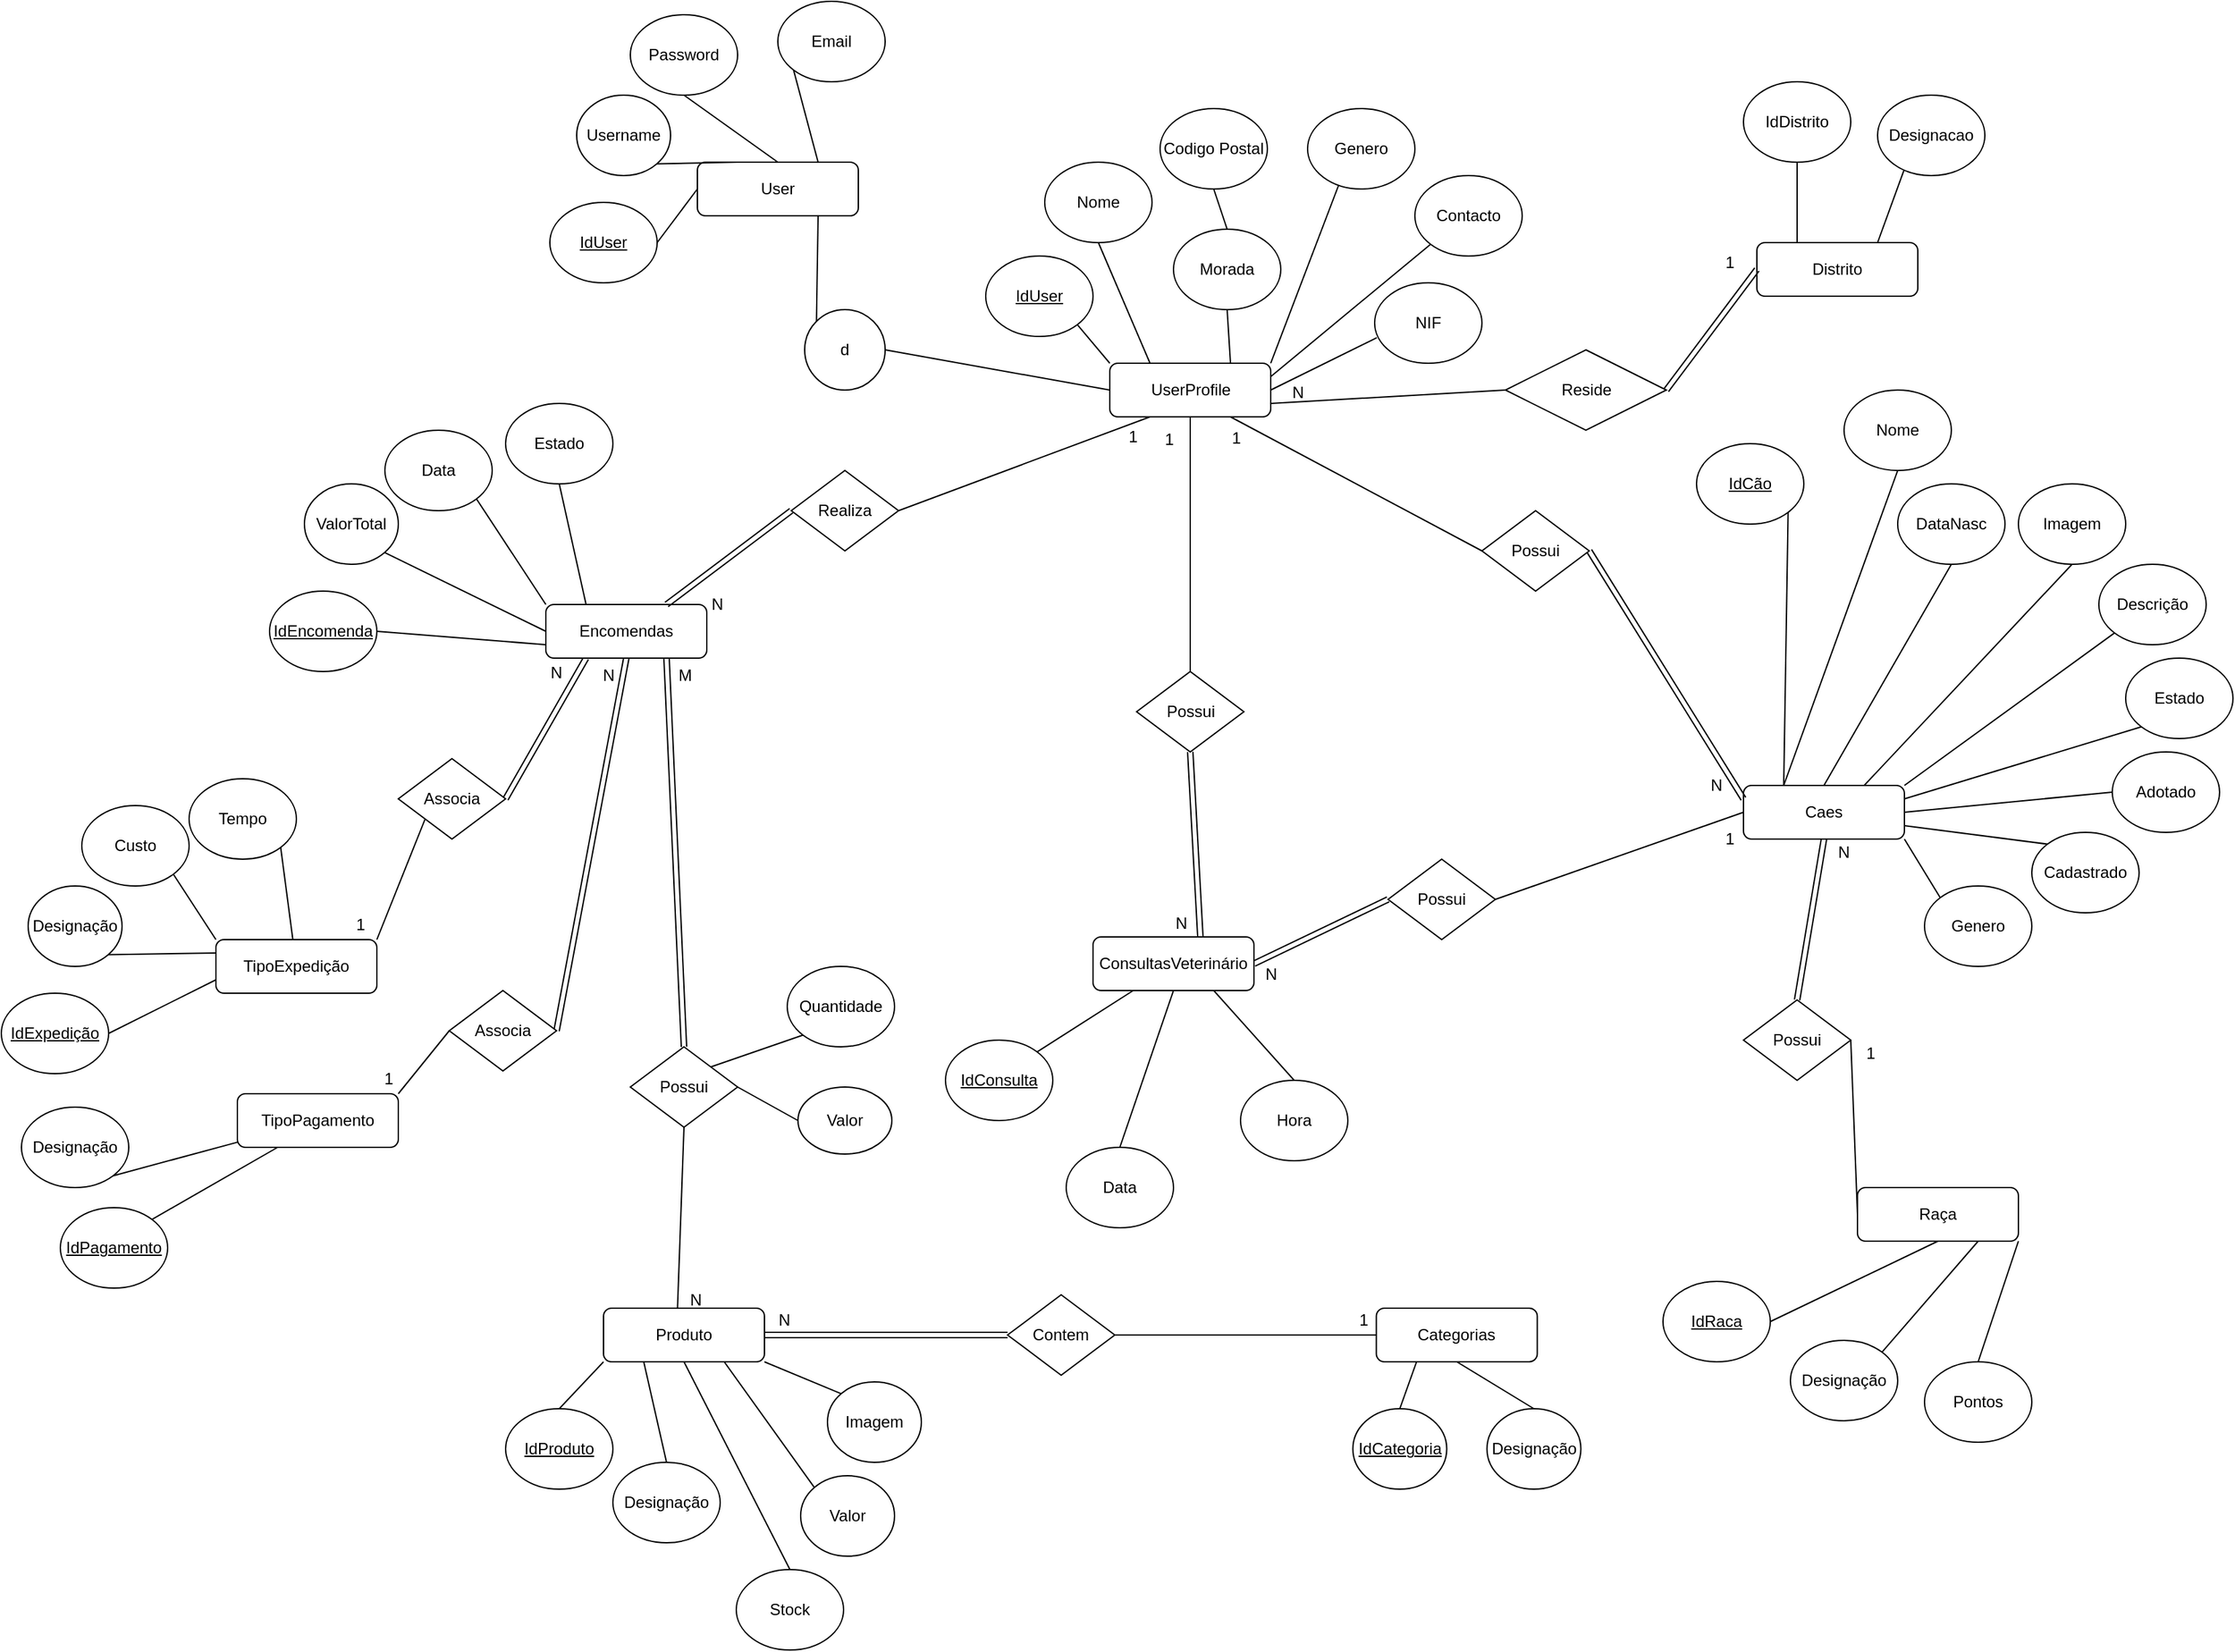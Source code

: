 <mxfile version="20.5.2" type="device"><diagram id="C5RBs43oDa-KdzZeNtuy" name="Page-1"><mxGraphModel dx="1420" dy="1568" grid="1" gridSize="10" guides="1" tooltips="1" connect="1" arrows="1" fold="1" page="1" pageScale="1" pageWidth="827" pageHeight="1169" math="0" shadow="0"><root><mxCell id="WIyWlLk6GJQsqaUBKTNV-0"/><mxCell id="WIyWlLk6GJQsqaUBKTNV-1" parent="WIyWlLk6GJQsqaUBKTNV-0"/><mxCell id="a5UELcq_bgvVEZWwusYI-22" style="edgeStyle=none;rounded=0;orthogonalLoop=1;jettySize=auto;html=1;exitX=0.75;exitY=1;exitDx=0;exitDy=0;entryX=0;entryY=0;entryDx=0;entryDy=0;endArrow=none;endFill=0;" parent="WIyWlLk6GJQsqaUBKTNV-1" source="WIyWlLk6GJQsqaUBKTNV-3" target="a5UELcq_bgvVEZWwusYI-20" edge="1"><mxGeometry relative="1" as="geometry"/></mxCell><mxCell id="WIyWlLk6GJQsqaUBKTNV-3" value="User" style="rounded=1;whiteSpace=wrap;html=1;fontSize=12;glass=0;strokeWidth=1;shadow=0;" parent="WIyWlLk6GJQsqaUBKTNV-1" vertex="1"><mxGeometry x="-115" width="120" height="40" as="geometry"/></mxCell><mxCell id="a5UELcq_bgvVEZWwusYI-24" style="edgeStyle=none;rounded=0;orthogonalLoop=1;jettySize=auto;html=1;exitX=1;exitY=0.75;exitDx=0;exitDy=0;entryX=0;entryY=0.5;entryDx=0;entryDy=0;endArrow=none;endFill=0;" parent="WIyWlLk6GJQsqaUBKTNV-1" source="WIyWlLk6GJQsqaUBKTNV-11" target="OKLhwP4MFh3oUplpjmRT-2" edge="1"><mxGeometry relative="1" as="geometry"><mxPoint x="440.0" y="190" as="targetPoint"/></mxGeometry></mxCell><mxCell id="a5UELcq_bgvVEZWwusYI-26" style="edgeStyle=none;rounded=0;orthogonalLoop=1;jettySize=auto;html=1;exitX=0;exitY=0;exitDx=0;exitDy=0;entryX=1;entryY=1;entryDx=0;entryDy=0;endArrow=none;endFill=0;" parent="WIyWlLk6GJQsqaUBKTNV-1" source="WIyWlLk6GJQsqaUBKTNV-11" target="a5UELcq_bgvVEZWwusYI-10" edge="1"><mxGeometry relative="1" as="geometry"/></mxCell><mxCell id="a5UELcq_bgvVEZWwusYI-27" style="edgeStyle=none;rounded=0;orthogonalLoop=1;jettySize=auto;html=1;exitX=0.25;exitY=0;exitDx=0;exitDy=0;entryX=0.5;entryY=1;entryDx=0;entryDy=0;endArrow=none;endFill=0;" parent="WIyWlLk6GJQsqaUBKTNV-1" source="WIyWlLk6GJQsqaUBKTNV-11" target="a5UELcq_bgvVEZWwusYI-9" edge="1"><mxGeometry relative="1" as="geometry"/></mxCell><mxCell id="a5UELcq_bgvVEZWwusYI-28" style="edgeStyle=none;rounded=0;orthogonalLoop=1;jettySize=auto;html=1;exitX=0.75;exitY=0;exitDx=0;exitDy=0;entryX=0.5;entryY=1;entryDx=0;entryDy=0;endArrow=none;endFill=0;" parent="WIyWlLk6GJQsqaUBKTNV-1" source="WIyWlLk6GJQsqaUBKTNV-11" target="a5UELcq_bgvVEZWwusYI-11" edge="1"><mxGeometry relative="1" as="geometry"/></mxCell><mxCell id="a5UELcq_bgvVEZWwusYI-30" style="edgeStyle=none;rounded=0;orthogonalLoop=1;jettySize=auto;html=1;exitX=1;exitY=0;exitDx=0;exitDy=0;entryX=0.29;entryY=0.95;entryDx=0;entryDy=0;entryPerimeter=0;endArrow=none;endFill=0;" parent="WIyWlLk6GJQsqaUBKTNV-1" source="WIyWlLk6GJQsqaUBKTNV-11" target="a5UELcq_bgvVEZWwusYI-13" edge="1"><mxGeometry relative="1" as="geometry"/></mxCell><mxCell id="a5UELcq_bgvVEZWwusYI-31" style="edgeStyle=none;rounded=0;orthogonalLoop=1;jettySize=auto;html=1;exitX=1;exitY=0.25;exitDx=0;exitDy=0;endArrow=none;endFill=0;entryX=0;entryY=1;entryDx=0;entryDy=0;" parent="WIyWlLk6GJQsqaUBKTNV-1" source="WIyWlLk6GJQsqaUBKTNV-11" target="a5UELcq_bgvVEZWwusYI-15" edge="1"><mxGeometry relative="1" as="geometry"><mxPoint x="427.445" y="66.565" as="targetPoint"/></mxGeometry></mxCell><mxCell id="a5UELcq_bgvVEZWwusYI-32" style="edgeStyle=none;rounded=0;orthogonalLoop=1;jettySize=auto;html=1;exitX=1;exitY=0.5;exitDx=0;exitDy=0;entryX=0.02;entryY=0.683;entryDx=0;entryDy=0;entryPerimeter=0;endArrow=none;endFill=0;" parent="WIyWlLk6GJQsqaUBKTNV-1" source="WIyWlLk6GJQsqaUBKTNV-11" target="a5UELcq_bgvVEZWwusYI-14" edge="1"><mxGeometry relative="1" as="geometry"/></mxCell><mxCell id="vfgLGqVPmjL6ZrcGYvXL-76" style="edgeStyle=none;rounded=0;orthogonalLoop=1;jettySize=auto;html=1;exitX=0.75;exitY=1;exitDx=0;exitDy=0;endArrow=none;endFill=0;entryX=0;entryY=0.5;entryDx=0;entryDy=0;" parent="WIyWlLk6GJQsqaUBKTNV-1" source="WIyWlLk6GJQsqaUBKTNV-11" target="vfgLGqVPmjL6ZrcGYvXL-61" edge="1"><mxGeometry relative="1" as="geometry"/></mxCell><mxCell id="vfgLGqVPmjL6ZrcGYvXL-77" style="edgeStyle=none;rounded=0;orthogonalLoop=1;jettySize=auto;html=1;exitX=0.25;exitY=1;exitDx=0;exitDy=0;entryX=1;entryY=0.5;entryDx=0;entryDy=0;endArrow=none;endFill=0;" parent="WIyWlLk6GJQsqaUBKTNV-1" source="WIyWlLk6GJQsqaUBKTNV-11" target="vfgLGqVPmjL6ZrcGYvXL-107" edge="1"><mxGeometry relative="1" as="geometry"/></mxCell><mxCell id="WIyWlLk6GJQsqaUBKTNV-11" value="UserProfile" style="rounded=1;whiteSpace=wrap;html=1;fontSize=12;glass=0;strokeWidth=1;shadow=0;" parent="WIyWlLk6GJQsqaUBKTNV-1" vertex="1"><mxGeometry x="192.5" y="150" width="120" height="40" as="geometry"/></mxCell><mxCell id="a5UELcq_bgvVEZWwusYI-5" style="edgeStyle=none;rounded=0;orthogonalLoop=1;jettySize=auto;html=1;exitX=1;exitY=0.5;exitDx=0;exitDy=0;entryX=0;entryY=0.5;entryDx=0;entryDy=0;endArrow=none;endFill=0;" parent="WIyWlLk6GJQsqaUBKTNV-1" source="a5UELcq_bgvVEZWwusYI-0" target="WIyWlLk6GJQsqaUBKTNV-3" edge="1"><mxGeometry relative="1" as="geometry"/></mxCell><mxCell id="a5UELcq_bgvVEZWwusYI-0" value="&lt;u&gt;IdUser&lt;/u&gt;" style="ellipse;whiteSpace=wrap;html=1;" parent="WIyWlLk6GJQsqaUBKTNV-1" vertex="1"><mxGeometry x="-225" y="30" width="80" height="60" as="geometry"/></mxCell><mxCell id="a5UELcq_bgvVEZWwusYI-7" style="edgeStyle=none;rounded=0;orthogonalLoop=1;jettySize=auto;html=1;exitX=0.5;exitY=1;exitDx=0;exitDy=0;entryX=0.5;entryY=0;entryDx=0;entryDy=0;endArrow=none;endFill=0;" parent="WIyWlLk6GJQsqaUBKTNV-1" source="a5UELcq_bgvVEZWwusYI-1" target="WIyWlLk6GJQsqaUBKTNV-3" edge="1"><mxGeometry relative="1" as="geometry"/></mxCell><mxCell id="a5UELcq_bgvVEZWwusYI-1" value="Password" style="ellipse;whiteSpace=wrap;html=1;" parent="WIyWlLk6GJQsqaUBKTNV-1" vertex="1"><mxGeometry x="-165" y="-110" width="80" height="60" as="geometry"/></mxCell><mxCell id="a5UELcq_bgvVEZWwusYI-8" style="edgeStyle=none;rounded=0;orthogonalLoop=1;jettySize=auto;html=1;exitX=0;exitY=1;exitDx=0;exitDy=0;entryX=0.75;entryY=0;entryDx=0;entryDy=0;endArrow=none;endFill=0;" parent="WIyWlLk6GJQsqaUBKTNV-1" source="a5UELcq_bgvVEZWwusYI-2" target="WIyWlLk6GJQsqaUBKTNV-3" edge="1"><mxGeometry relative="1" as="geometry"/></mxCell><mxCell id="a5UELcq_bgvVEZWwusYI-2" value="Email" style="ellipse;whiteSpace=wrap;html=1;" parent="WIyWlLk6GJQsqaUBKTNV-1" vertex="1"><mxGeometry x="-55" y="-120" width="80" height="60" as="geometry"/></mxCell><mxCell id="a5UELcq_bgvVEZWwusYI-6" style="edgeStyle=none;rounded=0;orthogonalLoop=1;jettySize=auto;html=1;exitX=1;exitY=1;exitDx=0;exitDy=0;entryX=0.25;entryY=0;entryDx=0;entryDy=0;endArrow=none;endFill=0;" parent="WIyWlLk6GJQsqaUBKTNV-1" source="a5UELcq_bgvVEZWwusYI-4" target="WIyWlLk6GJQsqaUBKTNV-3" edge="1"><mxGeometry relative="1" as="geometry"/></mxCell><mxCell id="a5UELcq_bgvVEZWwusYI-4" value="Username" style="ellipse;whiteSpace=wrap;html=1;" parent="WIyWlLk6GJQsqaUBKTNV-1" vertex="1"><mxGeometry x="-205" y="-50" width="70" height="60" as="geometry"/></mxCell><mxCell id="a5UELcq_bgvVEZWwusYI-9" value="Nome" style="ellipse;whiteSpace=wrap;html=1;" parent="WIyWlLk6GJQsqaUBKTNV-1" vertex="1"><mxGeometry x="144" width="80" height="60" as="geometry"/></mxCell><mxCell id="a5UELcq_bgvVEZWwusYI-10" value="&lt;u&gt;IdUser&lt;/u&gt;" style="ellipse;whiteSpace=wrap;html=1;" parent="WIyWlLk6GJQsqaUBKTNV-1" vertex="1"><mxGeometry x="100" y="70" width="80" height="60" as="geometry"/></mxCell><mxCell id="a5UELcq_bgvVEZWwusYI-29" style="edgeStyle=none;rounded=0;orthogonalLoop=1;jettySize=auto;html=1;exitX=0.5;exitY=0;exitDx=0;exitDy=0;entryX=0.5;entryY=1;entryDx=0;entryDy=0;endArrow=none;endFill=0;" parent="WIyWlLk6GJQsqaUBKTNV-1" source="a5UELcq_bgvVEZWwusYI-11" target="a5UELcq_bgvVEZWwusYI-12" edge="1"><mxGeometry relative="1" as="geometry"/></mxCell><mxCell id="a5UELcq_bgvVEZWwusYI-11" value="Morada" style="ellipse;whiteSpace=wrap;html=1;" parent="WIyWlLk6GJQsqaUBKTNV-1" vertex="1"><mxGeometry x="240" y="50" width="80" height="60" as="geometry"/></mxCell><mxCell id="a5UELcq_bgvVEZWwusYI-12" value="Codigo Postal" style="ellipse;whiteSpace=wrap;html=1;" parent="WIyWlLk6GJQsqaUBKTNV-1" vertex="1"><mxGeometry x="230" y="-40" width="80" height="60" as="geometry"/></mxCell><mxCell id="a5UELcq_bgvVEZWwusYI-13" value="Genero" style="ellipse;whiteSpace=wrap;html=1;" parent="WIyWlLk6GJQsqaUBKTNV-1" vertex="1"><mxGeometry x="340" y="-40" width="80" height="60" as="geometry"/></mxCell><mxCell id="a5UELcq_bgvVEZWwusYI-14" value="NIF" style="ellipse;whiteSpace=wrap;html=1;" parent="WIyWlLk6GJQsqaUBKTNV-1" vertex="1"><mxGeometry x="390" y="90" width="80" height="60" as="geometry"/></mxCell><mxCell id="a5UELcq_bgvVEZWwusYI-15" value="Contacto" style="ellipse;whiteSpace=wrap;html=1;" parent="WIyWlLk6GJQsqaUBKTNV-1" vertex="1"><mxGeometry x="420" y="10" width="80" height="60" as="geometry"/></mxCell><mxCell id="a5UELcq_bgvVEZWwusYI-33" style="edgeStyle=none;rounded=0;orthogonalLoop=1;jettySize=auto;html=1;exitX=0.25;exitY=0;exitDx=0;exitDy=0;entryX=0.5;entryY=1;entryDx=0;entryDy=0;endArrow=none;endFill=0;" parent="WIyWlLk6GJQsqaUBKTNV-1" source="a5UELcq_bgvVEZWwusYI-17" target="a5UELcq_bgvVEZWwusYI-19" edge="1"><mxGeometry relative="1" as="geometry"/></mxCell><mxCell id="a5UELcq_bgvVEZWwusYI-34" style="edgeStyle=none;rounded=0;orthogonalLoop=1;jettySize=auto;html=1;exitX=0.75;exitY=0;exitDx=0;exitDy=0;entryX=0.245;entryY=0.937;entryDx=0;entryDy=0;entryPerimeter=0;endArrow=none;endFill=0;" parent="WIyWlLk6GJQsqaUBKTNV-1" source="a5UELcq_bgvVEZWwusYI-17" target="a5UELcq_bgvVEZWwusYI-18" edge="1"><mxGeometry relative="1" as="geometry"/></mxCell><mxCell id="a5UELcq_bgvVEZWwusYI-17" value="Distrito" style="rounded=1;whiteSpace=wrap;html=1;fontSize=12;glass=0;strokeWidth=1;shadow=0;" parent="WIyWlLk6GJQsqaUBKTNV-1" vertex="1"><mxGeometry x="675" y="60" width="120" height="40" as="geometry"/></mxCell><mxCell id="a5UELcq_bgvVEZWwusYI-18" value="Designacao" style="ellipse;whiteSpace=wrap;html=1;" parent="WIyWlLk6GJQsqaUBKTNV-1" vertex="1"><mxGeometry x="765" y="-50" width="80" height="60" as="geometry"/></mxCell><mxCell id="a5UELcq_bgvVEZWwusYI-19" value="IdDistrito" style="ellipse;whiteSpace=wrap;html=1;" parent="WIyWlLk6GJQsqaUBKTNV-1" vertex="1"><mxGeometry x="665" y="-60" width="80" height="60" as="geometry"/></mxCell><mxCell id="a5UELcq_bgvVEZWwusYI-23" style="edgeStyle=none;rounded=0;orthogonalLoop=1;jettySize=auto;html=1;exitX=1;exitY=0.5;exitDx=0;exitDy=0;entryX=0;entryY=0.5;entryDx=0;entryDy=0;endArrow=none;endFill=0;" parent="WIyWlLk6GJQsqaUBKTNV-1" source="a5UELcq_bgvVEZWwusYI-20" target="WIyWlLk6GJQsqaUBKTNV-11" edge="1"><mxGeometry relative="1" as="geometry"/></mxCell><mxCell id="a5UELcq_bgvVEZWwusYI-20" value="d" style="ellipse;whiteSpace=wrap;html=1;" parent="WIyWlLk6GJQsqaUBKTNV-1" vertex="1"><mxGeometry x="-35" y="110" width="60" height="60" as="geometry"/></mxCell><mxCell id="a5UELcq_bgvVEZWwusYI-25" style="edgeStyle=none;rounded=0;orthogonalLoop=1;jettySize=auto;html=1;exitX=1;exitY=0.5;exitDx=0;exitDy=0;entryX=0;entryY=0.5;entryDx=0;entryDy=0;endArrow=none;endFill=0;startArrow=none;shape=link;" parent="WIyWlLk6GJQsqaUBKTNV-1" source="OKLhwP4MFh3oUplpjmRT-2" target="a5UELcq_bgvVEZWwusYI-17" edge="1"><mxGeometry relative="1" as="geometry"><mxPoint x="760.0" y="190" as="sourcePoint"/></mxGeometry></mxCell><mxCell id="a5UELcq_bgvVEZWwusYI-36" style="edgeStyle=none;rounded=0;orthogonalLoop=1;jettySize=auto;html=1;exitX=1;exitY=0.5;exitDx=0;exitDy=0;entryX=0;entryY=0.75;entryDx=0;entryDy=0;endArrow=none;endFill=0;" parent="WIyWlLk6GJQsqaUBKTNV-1" source="a5UELcq_bgvVEZWwusYI-37" target="a5UELcq_bgvVEZWwusYI-41" edge="1"><mxGeometry relative="1" as="geometry"><mxPoint x="-258" y="370" as="targetPoint"/><mxPoint x="-358" y="330" as="sourcePoint"/></mxGeometry></mxCell><mxCell id="a5UELcq_bgvVEZWwusYI-37" value="&lt;u&gt;IdEncomenda&lt;/u&gt;" style="ellipse;whiteSpace=wrap;html=1;" parent="WIyWlLk6GJQsqaUBKTNV-1" vertex="1"><mxGeometry x="-434" y="320" width="80" height="60" as="geometry"/></mxCell><mxCell id="a5UELcq_bgvVEZWwusYI-42" style="edgeStyle=none;rounded=0;orthogonalLoop=1;jettySize=auto;html=1;exitX=1;exitY=1;exitDx=0;exitDy=0;entryX=0;entryY=0;entryDx=0;entryDy=0;endArrow=none;endFill=0;" parent="WIyWlLk6GJQsqaUBKTNV-1" source="a5UELcq_bgvVEZWwusYI-38" target="a5UELcq_bgvVEZWwusYI-41" edge="1"><mxGeometry relative="1" as="geometry"/></mxCell><mxCell id="a5UELcq_bgvVEZWwusYI-38" value="Data" style="ellipse;whiteSpace=wrap;html=1;" parent="WIyWlLk6GJQsqaUBKTNV-1" vertex="1"><mxGeometry x="-348" y="200" width="80" height="60" as="geometry"/></mxCell><mxCell id="a5UELcq_bgvVEZWwusYI-39" style="edgeStyle=none;rounded=0;orthogonalLoop=1;jettySize=auto;html=1;exitX=1;exitY=1;exitDx=0;exitDy=0;entryX=0;entryY=0.5;entryDx=0;entryDy=0;endArrow=none;endFill=0;" parent="WIyWlLk6GJQsqaUBKTNV-1" source="a5UELcq_bgvVEZWwusYI-40" target="a5UELcq_bgvVEZWwusYI-41" edge="1"><mxGeometry relative="1" as="geometry"><mxPoint x="-228" y="350" as="targetPoint"/></mxGeometry></mxCell><mxCell id="a5UELcq_bgvVEZWwusYI-40" value="ValorTotal" style="ellipse;whiteSpace=wrap;html=1;" parent="WIyWlLk6GJQsqaUBKTNV-1" vertex="1"><mxGeometry x="-408" y="240" width="70" height="60" as="geometry"/></mxCell><mxCell id="vfgLGqVPmjL6ZrcGYvXL-96" style="edgeStyle=none;rounded=0;orthogonalLoop=1;jettySize=auto;html=1;exitX=0.5;exitY=1;exitDx=0;exitDy=0;entryX=1;entryY=0.5;entryDx=0;entryDy=0;endArrow=none;endFill=0;shape=link;" parent="WIyWlLk6GJQsqaUBKTNV-1" source="a5UELcq_bgvVEZWwusYI-41" target="vfgLGqVPmjL6ZrcGYvXL-56" edge="1"><mxGeometry relative="1" as="geometry"/></mxCell><mxCell id="vfgLGqVPmjL6ZrcGYvXL-102" style="edgeStyle=none;rounded=0;orthogonalLoop=1;jettySize=auto;html=1;exitX=0.25;exitY=1;exitDx=0;exitDy=0;endArrow=none;endFill=0;entryX=1;entryY=0.5;entryDx=0;entryDy=0;shape=link;" parent="WIyWlLk6GJQsqaUBKTNV-1" source="a5UELcq_bgvVEZWwusYI-41" target="vfgLGqVPmjL6ZrcGYvXL-57" edge="1"><mxGeometry relative="1" as="geometry"><mxPoint x="-210" y="420" as="targetPoint"/></mxGeometry></mxCell><mxCell id="a5UELcq_bgvVEZWwusYI-41" value="Encomendas" style="rounded=1;whiteSpace=wrap;html=1;fontSize=12;glass=0;strokeWidth=1;shadow=0;" parent="WIyWlLk6GJQsqaUBKTNV-1" vertex="1"><mxGeometry x="-228" y="330" width="120" height="40" as="geometry"/></mxCell><mxCell id="OKLhwP4MFh3oUplpjmRT-37" style="edgeStyle=none;rounded=0;orthogonalLoop=1;jettySize=auto;html=1;exitX=0.5;exitY=1;exitDx=0;exitDy=0;entryX=0.25;entryY=0;entryDx=0;entryDy=0;endArrow=none;endFill=0;" parent="WIyWlLk6GJQsqaUBKTNV-1" source="a5UELcq_bgvVEZWwusYI-43" target="a5UELcq_bgvVEZWwusYI-41" edge="1"><mxGeometry relative="1" as="geometry"/></mxCell><mxCell id="a5UELcq_bgvVEZWwusYI-43" value="Estado" style="ellipse;whiteSpace=wrap;html=1;" parent="WIyWlLk6GJQsqaUBKTNV-1" vertex="1"><mxGeometry x="-258" y="180" width="80" height="60" as="geometry"/></mxCell><mxCell id="a5UELcq_bgvVEZWwusYI-44" value="TipoExpedição" style="rounded=1;whiteSpace=wrap;html=1;fontSize=12;glass=0;strokeWidth=1;shadow=0;" parent="WIyWlLk6GJQsqaUBKTNV-1" vertex="1"><mxGeometry x="-474" y="580" width="120" height="40" as="geometry"/></mxCell><mxCell id="vfgLGqVPmjL6ZrcGYvXL-0" style="edgeStyle=none;rounded=0;orthogonalLoop=1;jettySize=auto;html=1;exitX=1;exitY=0.5;exitDx=0;exitDy=0;entryX=0;entryY=0.75;entryDx=0;entryDy=0;endArrow=none;endFill=0;" parent="WIyWlLk6GJQsqaUBKTNV-1" source="vfgLGqVPmjL6ZrcGYvXL-1" target="a5UELcq_bgvVEZWwusYI-44" edge="1"><mxGeometry relative="1" as="geometry"><mxPoint x="-494" y="610" as="targetPoint"/></mxGeometry></mxCell><mxCell id="vfgLGqVPmjL6ZrcGYvXL-1" value="&lt;u&gt;IdExpedição&lt;/u&gt;" style="ellipse;whiteSpace=wrap;html=1;" parent="WIyWlLk6GJQsqaUBKTNV-1" vertex="1"><mxGeometry x="-634" y="620" width="80" height="60" as="geometry"/></mxCell><mxCell id="vfgLGqVPmjL6ZrcGYvXL-2" style="edgeStyle=none;rounded=0;orthogonalLoop=1;jettySize=auto;html=1;exitX=1;exitY=1;exitDx=0;exitDy=0;entryX=0;entryY=0;entryDx=0;entryDy=0;endArrow=none;endFill=0;" parent="WIyWlLk6GJQsqaUBKTNV-1" source="vfgLGqVPmjL6ZrcGYvXL-3" target="a5UELcq_bgvVEZWwusYI-44" edge="1"><mxGeometry relative="1" as="geometry"><mxPoint x="-494" y="570" as="targetPoint"/></mxGeometry></mxCell><mxCell id="vfgLGqVPmjL6ZrcGYvXL-3" value="Custo" style="ellipse;whiteSpace=wrap;html=1;" parent="WIyWlLk6GJQsqaUBKTNV-1" vertex="1"><mxGeometry x="-574" y="480" width="80" height="60" as="geometry"/></mxCell><mxCell id="vfgLGqVPmjL6ZrcGYvXL-4" style="edgeStyle=none;rounded=0;orthogonalLoop=1;jettySize=auto;html=1;exitX=1;exitY=1;exitDx=0;exitDy=0;entryX=0;entryY=0.25;entryDx=0;entryDy=0;endArrow=none;endFill=0;" parent="WIyWlLk6GJQsqaUBKTNV-1" source="vfgLGqVPmjL6ZrcGYvXL-5" target="a5UELcq_bgvVEZWwusYI-44" edge="1"><mxGeometry relative="1" as="geometry"><mxPoint x="-494" y="590" as="targetPoint"/></mxGeometry></mxCell><mxCell id="vfgLGqVPmjL6ZrcGYvXL-5" value="Designação" style="ellipse;whiteSpace=wrap;html=1;" parent="WIyWlLk6GJQsqaUBKTNV-1" vertex="1"><mxGeometry x="-614" y="540" width="70" height="60" as="geometry"/></mxCell><mxCell id="vfgLGqVPmjL6ZrcGYvXL-7" style="rounded=0;orthogonalLoop=1;jettySize=auto;html=1;exitX=1;exitY=1;exitDx=0;exitDy=0;endArrow=none;endFill=0;" parent="WIyWlLk6GJQsqaUBKTNV-1" source="vfgLGqVPmjL6ZrcGYvXL-6" target="a5UELcq_bgvVEZWwusYI-44" edge="1"><mxGeometry relative="1" as="geometry"/></mxCell><mxCell id="vfgLGqVPmjL6ZrcGYvXL-6" value="Tempo" style="ellipse;whiteSpace=wrap;html=1;" parent="WIyWlLk6GJQsqaUBKTNV-1" vertex="1"><mxGeometry x="-494" y="460" width="80" height="60" as="geometry"/></mxCell><mxCell id="vfgLGqVPmjL6ZrcGYvXL-68" style="edgeStyle=none;rounded=0;orthogonalLoop=1;jettySize=auto;html=1;exitX=0.75;exitY=0;exitDx=0;exitDy=0;entryX=0.5;entryY=1;entryDx=0;entryDy=0;endArrow=none;endFill=0;" parent="WIyWlLk6GJQsqaUBKTNV-1" target="vfgLGqVPmjL6ZrcGYvXL-60" edge="1"><mxGeometry relative="1" as="geometry"><mxPoint x="-130" y="860" as="sourcePoint"/></mxGeometry></mxCell><mxCell id="vfgLGqVPmjL6ZrcGYvXL-71" style="edgeStyle=none;rounded=0;orthogonalLoop=1;jettySize=auto;html=1;exitX=1;exitY=0.5;exitDx=0;exitDy=0;entryX=0;entryY=0.5;entryDx=0;entryDy=0;endArrow=none;endFill=0;shape=link;" parent="WIyWlLk6GJQsqaUBKTNV-1" source="vfgLGqVPmjL6ZrcGYvXL-11" target="vfgLGqVPmjL6ZrcGYvXL-59" edge="1"><mxGeometry relative="1" as="geometry"/></mxCell><mxCell id="vfgLGqVPmjL6ZrcGYvXL-11" value="Produto" style="rounded=1;whiteSpace=wrap;html=1;fontSize=12;glass=0;strokeWidth=1;shadow=0;" parent="WIyWlLk6GJQsqaUBKTNV-1" vertex="1"><mxGeometry x="-185" y="855" width="120" height="40" as="geometry"/></mxCell><mxCell id="vfgLGqVPmjL6ZrcGYvXL-12" value="Categorias" style="rounded=1;whiteSpace=wrap;html=1;fontSize=12;glass=0;strokeWidth=1;shadow=0;" parent="WIyWlLk6GJQsqaUBKTNV-1" vertex="1"><mxGeometry x="391.25" y="855" width="120" height="40" as="geometry"/></mxCell><mxCell id="OKLhwP4MFh3oUplpjmRT-22" style="edgeStyle=none;rounded=0;orthogonalLoop=1;jettySize=auto;html=1;exitX=0.5;exitY=0;exitDx=0;exitDy=0;entryX=0;entryY=1;entryDx=0;entryDy=0;endArrow=none;endFill=0;" parent="WIyWlLk6GJQsqaUBKTNV-1" source="vfgLGqVPmjL6ZrcGYvXL-13" target="vfgLGqVPmjL6ZrcGYvXL-11" edge="1"><mxGeometry relative="1" as="geometry"/></mxCell><mxCell id="vfgLGqVPmjL6ZrcGYvXL-13" value="&lt;u&gt;IdProduto&lt;/u&gt;" style="ellipse;whiteSpace=wrap;html=1;" parent="WIyWlLk6GJQsqaUBKTNV-1" vertex="1"><mxGeometry x="-258" y="930" width="80" height="60" as="geometry"/></mxCell><mxCell id="OKLhwP4MFh3oUplpjmRT-24" style="edgeStyle=none;rounded=0;orthogonalLoop=1;jettySize=auto;html=1;exitX=0;exitY=0;exitDx=0;exitDy=0;entryX=1;entryY=1;entryDx=0;entryDy=0;endArrow=none;endFill=0;" parent="WIyWlLk6GJQsqaUBKTNV-1" source="vfgLGqVPmjL6ZrcGYvXL-14" target="vfgLGqVPmjL6ZrcGYvXL-11" edge="1"><mxGeometry relative="1" as="geometry"/></mxCell><mxCell id="vfgLGqVPmjL6ZrcGYvXL-14" value="Imagem" style="ellipse;whiteSpace=wrap;html=1;" parent="WIyWlLk6GJQsqaUBKTNV-1" vertex="1"><mxGeometry x="-18" y="910" width="70" height="60" as="geometry"/></mxCell><mxCell id="OKLhwP4MFh3oUplpjmRT-23" style="edgeStyle=none;rounded=0;orthogonalLoop=1;jettySize=auto;html=1;exitX=0.5;exitY=0;exitDx=0;exitDy=0;entryX=0.25;entryY=1;entryDx=0;entryDy=0;endArrow=none;endFill=0;" parent="WIyWlLk6GJQsqaUBKTNV-1" source="vfgLGqVPmjL6ZrcGYvXL-15" target="vfgLGqVPmjL6ZrcGYvXL-11" edge="1"><mxGeometry relative="1" as="geometry"/></mxCell><mxCell id="vfgLGqVPmjL6ZrcGYvXL-15" value="Designação" style="ellipse;whiteSpace=wrap;html=1;" parent="WIyWlLk6GJQsqaUBKTNV-1" vertex="1"><mxGeometry x="-178" y="970" width="80" height="60" as="geometry"/></mxCell><mxCell id="OKLhwP4MFh3oUplpjmRT-25" style="edgeStyle=none;rounded=0;orthogonalLoop=1;jettySize=auto;html=1;exitX=0;exitY=0;exitDx=0;exitDy=0;entryX=0.75;entryY=1;entryDx=0;entryDy=0;endArrow=none;endFill=0;" parent="WIyWlLk6GJQsqaUBKTNV-1" source="vfgLGqVPmjL6ZrcGYvXL-16" target="vfgLGqVPmjL6ZrcGYvXL-11" edge="1"><mxGeometry relative="1" as="geometry"/></mxCell><mxCell id="vfgLGqVPmjL6ZrcGYvXL-16" value="Valor" style="ellipse;whiteSpace=wrap;html=1;" parent="WIyWlLk6GJQsqaUBKTNV-1" vertex="1"><mxGeometry x="-38" y="980" width="70" height="60" as="geometry"/></mxCell><mxCell id="OKLhwP4MFh3oUplpjmRT-26" style="edgeStyle=none;rounded=0;orthogonalLoop=1;jettySize=auto;html=1;exitX=0.5;exitY=0;exitDx=0;exitDy=0;entryX=0.5;entryY=1;entryDx=0;entryDy=0;endArrow=none;endFill=0;" parent="WIyWlLk6GJQsqaUBKTNV-1" source="vfgLGqVPmjL6ZrcGYvXL-17" target="vfgLGqVPmjL6ZrcGYvXL-11" edge="1"><mxGeometry relative="1" as="geometry"/></mxCell><mxCell id="vfgLGqVPmjL6ZrcGYvXL-17" value="Stock" style="ellipse;whiteSpace=wrap;html=1;" parent="WIyWlLk6GJQsqaUBKTNV-1" vertex="1"><mxGeometry x="-86" y="1050" width="80" height="60" as="geometry"/></mxCell><mxCell id="OKLhwP4MFh3oUplpjmRT-43" style="edgeStyle=none;rounded=0;orthogonalLoop=1;jettySize=auto;html=1;exitX=0.5;exitY=0;exitDx=0;exitDy=0;entryX=0.5;entryY=1;entryDx=0;entryDy=0;endArrow=none;endFill=0;" parent="WIyWlLk6GJQsqaUBKTNV-1" source="vfgLGqVPmjL6ZrcGYvXL-18" target="vfgLGqVPmjL6ZrcGYvXL-12" edge="1"><mxGeometry relative="1" as="geometry"/></mxCell><mxCell id="vfgLGqVPmjL6ZrcGYvXL-18" value="Designação" style="ellipse;whiteSpace=wrap;html=1;" parent="WIyWlLk6GJQsqaUBKTNV-1" vertex="1"><mxGeometry x="473.75" y="930" width="70" height="60" as="geometry"/></mxCell><mxCell id="OKLhwP4MFh3oUplpjmRT-44" style="edgeStyle=none;rounded=0;orthogonalLoop=1;jettySize=auto;html=1;exitX=0.5;exitY=0;exitDx=0;exitDy=0;entryX=0.25;entryY=1;entryDx=0;entryDy=0;endArrow=none;endFill=0;" parent="WIyWlLk6GJQsqaUBKTNV-1" source="vfgLGqVPmjL6ZrcGYvXL-20" target="vfgLGqVPmjL6ZrcGYvXL-12" edge="1"><mxGeometry relative="1" as="geometry"/></mxCell><mxCell id="vfgLGqVPmjL6ZrcGYvXL-20" value="&lt;u&gt;IdCategoria&lt;/u&gt;" style="ellipse;whiteSpace=wrap;html=1;" parent="WIyWlLk6GJQsqaUBKTNV-1" vertex="1"><mxGeometry x="373.75" y="930" width="70" height="60" as="geometry"/></mxCell><mxCell id="vfgLGqVPmjL6ZrcGYvXL-23" value="TipoPagamento" style="rounded=1;whiteSpace=wrap;html=1;fontSize=12;glass=0;strokeWidth=1;shadow=0;" parent="WIyWlLk6GJQsqaUBKTNV-1" vertex="1"><mxGeometry x="-458" y="695" width="120" height="40" as="geometry"/></mxCell><mxCell id="vfgLGqVPmjL6ZrcGYvXL-25" style="edgeStyle=none;rounded=0;orthogonalLoop=1;jettySize=auto;html=1;exitX=1;exitY=0;exitDx=0;exitDy=0;entryX=0.25;entryY=1;entryDx=0;entryDy=0;endArrow=none;endFill=0;" parent="WIyWlLk6GJQsqaUBKTNV-1" source="vfgLGqVPmjL6ZrcGYvXL-26" target="vfgLGqVPmjL6ZrcGYvXL-23" edge="1"><mxGeometry relative="1" as="geometry"><mxPoint x="-234" y="735" as="targetPoint"/><mxPoint x="-244" y="805" as="sourcePoint"/></mxGeometry></mxCell><mxCell id="vfgLGqVPmjL6ZrcGYvXL-26" value="&lt;u&gt;IdPagamento&lt;/u&gt;" style="ellipse;whiteSpace=wrap;html=1;" parent="WIyWlLk6GJQsqaUBKTNV-1" vertex="1"><mxGeometry x="-590" y="780" width="80" height="60" as="geometry"/></mxCell><mxCell id="vfgLGqVPmjL6ZrcGYvXL-28" style="rounded=0;orthogonalLoop=1;jettySize=auto;html=1;exitX=1;exitY=1;exitDx=0;exitDy=0;endArrow=none;endFill=0;" parent="WIyWlLk6GJQsqaUBKTNV-1" source="vfgLGqVPmjL6ZrcGYvXL-29" target="vfgLGqVPmjL6ZrcGYvXL-23" edge="1"><mxGeometry relative="1" as="geometry"/></mxCell><mxCell id="vfgLGqVPmjL6ZrcGYvXL-29" value="Designação" style="ellipse;whiteSpace=wrap;html=1;" parent="WIyWlLk6GJQsqaUBKTNV-1" vertex="1"><mxGeometry x="-619" y="705" width="80" height="60" as="geometry"/></mxCell><mxCell id="vfgLGqVPmjL6ZrcGYvXL-31" style="edgeStyle=none;rounded=0;orthogonalLoop=1;jettySize=auto;html=1;exitX=0.25;exitY=0;exitDx=0;exitDy=0;entryX=1;entryY=1;entryDx=0;entryDy=0;endArrow=none;endFill=0;" parent="WIyWlLk6GJQsqaUBKTNV-1" source="vfgLGqVPmjL6ZrcGYvXL-35" target="vfgLGqVPmjL6ZrcGYvXL-37" edge="1"><mxGeometry relative="1" as="geometry"/></mxCell><mxCell id="vfgLGqVPmjL6ZrcGYvXL-32" style="edgeStyle=none;rounded=0;orthogonalLoop=1;jettySize=auto;html=1;exitX=0.25;exitY=0;exitDx=0;exitDy=0;entryX=0.5;entryY=1;entryDx=0;entryDy=0;endArrow=none;endFill=0;" parent="WIyWlLk6GJQsqaUBKTNV-1" source="vfgLGqVPmjL6ZrcGYvXL-35" target="vfgLGqVPmjL6ZrcGYvXL-36" edge="1"><mxGeometry relative="1" as="geometry"/></mxCell><mxCell id="vfgLGqVPmjL6ZrcGYvXL-33" style="edgeStyle=none;rounded=0;orthogonalLoop=1;jettySize=auto;html=1;exitX=0.75;exitY=0;exitDx=0;exitDy=0;entryX=0.5;entryY=1;entryDx=0;entryDy=0;endArrow=none;endFill=0;" parent="WIyWlLk6GJQsqaUBKTNV-1" source="vfgLGqVPmjL6ZrcGYvXL-35" target="vfgLGqVPmjL6ZrcGYvXL-39" edge="1"><mxGeometry relative="1" as="geometry"/></mxCell><mxCell id="vfgLGqVPmjL6ZrcGYvXL-86" style="edgeStyle=none;rounded=0;orthogonalLoop=1;jettySize=auto;html=1;exitX=0;exitY=0.5;exitDx=0;exitDy=0;endArrow=none;endFill=0;entryX=1;entryY=0.5;entryDx=0;entryDy=0;" parent="WIyWlLk6GJQsqaUBKTNV-1" source="vfgLGqVPmjL6ZrcGYvXL-35" target="OKLhwP4MFh3oUplpjmRT-49" edge="1"><mxGeometry relative="1" as="geometry"><mxPoint x="510" y="630" as="targetPoint"/></mxGeometry></mxCell><mxCell id="vfgLGqVPmjL6ZrcGYvXL-35" value="Caes" style="rounded=1;whiteSpace=wrap;html=1;fontSize=12;glass=0;strokeWidth=1;shadow=0;" parent="WIyWlLk6GJQsqaUBKTNV-1" vertex="1"><mxGeometry x="665" y="465" width="120" height="40" as="geometry"/></mxCell><mxCell id="vfgLGqVPmjL6ZrcGYvXL-36" value="Nome" style="ellipse;whiteSpace=wrap;html=1;" parent="WIyWlLk6GJQsqaUBKTNV-1" vertex="1"><mxGeometry x="740" y="170" width="80" height="60" as="geometry"/></mxCell><mxCell id="vfgLGqVPmjL6ZrcGYvXL-37" value="&lt;u&gt;IdCão&lt;/u&gt;" style="ellipse;whiteSpace=wrap;html=1;" parent="WIyWlLk6GJQsqaUBKTNV-1" vertex="1"><mxGeometry x="630" y="210" width="80" height="60" as="geometry"/></mxCell><mxCell id="vfgLGqVPmjL6ZrcGYvXL-39" value="Imagem" style="ellipse;whiteSpace=wrap;html=1;" parent="WIyWlLk6GJQsqaUBKTNV-1" vertex="1"><mxGeometry x="870" y="240" width="80" height="60" as="geometry"/></mxCell><mxCell id="OKLhwP4MFh3oUplpjmRT-8" style="edgeStyle=none;rounded=0;orthogonalLoop=1;jettySize=auto;html=1;exitX=0.5;exitY=1;exitDx=0;exitDy=0;entryX=0.5;entryY=0;entryDx=0;entryDy=0;endArrow=none;endFill=0;" parent="WIyWlLk6GJQsqaUBKTNV-1" source="vfgLGqVPmjL6ZrcGYvXL-42" target="vfgLGqVPmjL6ZrcGYvXL-35" edge="1"><mxGeometry relative="1" as="geometry"/></mxCell><mxCell id="vfgLGqVPmjL6ZrcGYvXL-42" value="DataNasc" style="ellipse;whiteSpace=wrap;html=1;" parent="WIyWlLk6GJQsqaUBKTNV-1" vertex="1"><mxGeometry x="780" y="240" width="80" height="60" as="geometry"/></mxCell><mxCell id="OKLhwP4MFh3oUplpjmRT-16" style="edgeStyle=none;rounded=0;orthogonalLoop=1;jettySize=auto;html=1;exitX=0;exitY=1;exitDx=0;exitDy=0;entryX=1;entryY=0.25;entryDx=0;entryDy=0;endArrow=none;endFill=0;" parent="WIyWlLk6GJQsqaUBKTNV-1" source="vfgLGqVPmjL6ZrcGYvXL-43" target="vfgLGqVPmjL6ZrcGYvXL-35" edge="1"><mxGeometry relative="1" as="geometry"/></mxCell><mxCell id="vfgLGqVPmjL6ZrcGYvXL-43" value="Estado" style="ellipse;whiteSpace=wrap;html=1;" parent="WIyWlLk6GJQsqaUBKTNV-1" vertex="1"><mxGeometry x="950" y="370" width="80" height="60" as="geometry"/></mxCell><mxCell id="OKLhwP4MFh3oUplpjmRT-19" style="edgeStyle=none;rounded=0;orthogonalLoop=1;jettySize=auto;html=1;exitX=0;exitY=0;exitDx=0;exitDy=0;entryX=1;entryY=1;entryDx=0;entryDy=0;endArrow=none;endFill=0;" parent="WIyWlLk6GJQsqaUBKTNV-1" source="vfgLGqVPmjL6ZrcGYvXL-46" target="vfgLGqVPmjL6ZrcGYvXL-35" edge="1"><mxGeometry relative="1" as="geometry"/></mxCell><mxCell id="vfgLGqVPmjL6ZrcGYvXL-46" value="Genero" style="ellipse;whiteSpace=wrap;html=1;" parent="WIyWlLk6GJQsqaUBKTNV-1" vertex="1"><mxGeometry x="800" y="540" width="80" height="60" as="geometry"/></mxCell><mxCell id="OKLhwP4MFh3oUplpjmRT-18" style="edgeStyle=none;rounded=0;orthogonalLoop=1;jettySize=auto;html=1;exitX=0;exitY=0;exitDx=0;exitDy=0;entryX=1;entryY=0.75;entryDx=0;entryDy=0;endArrow=none;endFill=0;" parent="WIyWlLk6GJQsqaUBKTNV-1" source="vfgLGqVPmjL6ZrcGYvXL-48" target="vfgLGqVPmjL6ZrcGYvXL-35" edge="1"><mxGeometry relative="1" as="geometry"/></mxCell><mxCell id="vfgLGqVPmjL6ZrcGYvXL-48" value="Cadastrado" style="ellipse;whiteSpace=wrap;html=1;" parent="WIyWlLk6GJQsqaUBKTNV-1" vertex="1"><mxGeometry x="880" y="500" width="80" height="60" as="geometry"/></mxCell><mxCell id="OKLhwP4MFh3oUplpjmRT-17" style="edgeStyle=none;rounded=0;orthogonalLoop=1;jettySize=auto;html=1;exitX=0;exitY=0.5;exitDx=0;exitDy=0;entryX=1;entryY=0.5;entryDx=0;entryDy=0;endArrow=none;endFill=0;" parent="WIyWlLk6GJQsqaUBKTNV-1" source="vfgLGqVPmjL6ZrcGYvXL-49" target="vfgLGqVPmjL6ZrcGYvXL-35" edge="1"><mxGeometry relative="1" as="geometry"/></mxCell><mxCell id="vfgLGqVPmjL6ZrcGYvXL-49" value="Adotado" style="ellipse;whiteSpace=wrap;html=1;" parent="WIyWlLk6GJQsqaUBKTNV-1" vertex="1"><mxGeometry x="940" y="440" width="80" height="60" as="geometry"/></mxCell><mxCell id="OKLhwP4MFh3oUplpjmRT-15" style="edgeStyle=none;rounded=0;orthogonalLoop=1;jettySize=auto;html=1;exitX=0;exitY=1;exitDx=0;exitDy=0;entryX=1;entryY=0;entryDx=0;entryDy=0;endArrow=none;endFill=0;" parent="WIyWlLk6GJQsqaUBKTNV-1" source="vfgLGqVPmjL6ZrcGYvXL-50" target="vfgLGqVPmjL6ZrcGYvXL-35" edge="1"><mxGeometry relative="1" as="geometry"/></mxCell><mxCell id="vfgLGqVPmjL6ZrcGYvXL-50" value="Descrição" style="ellipse;whiteSpace=wrap;html=1;" parent="WIyWlLk6GJQsqaUBKTNV-1" vertex="1"><mxGeometry x="930" y="300" width="80" height="60" as="geometry"/></mxCell><mxCell id="vfgLGqVPmjL6ZrcGYvXL-52" value="Raça" style="rounded=1;whiteSpace=wrap;html=1;fontSize=12;glass=0;strokeWidth=1;shadow=0;" parent="WIyWlLk6GJQsqaUBKTNV-1" vertex="1"><mxGeometry x="750" y="765" width="120" height="40" as="geometry"/></mxCell><mxCell id="OKLhwP4MFh3oUplpjmRT-14" style="edgeStyle=none;rounded=0;orthogonalLoop=1;jettySize=auto;html=1;exitX=0.5;exitY=0;exitDx=0;exitDy=0;entryX=1;entryY=1;entryDx=0;entryDy=0;endArrow=none;endFill=0;" parent="WIyWlLk6GJQsqaUBKTNV-1" source="vfgLGqVPmjL6ZrcGYvXL-53" target="vfgLGqVPmjL6ZrcGYvXL-52" edge="1"><mxGeometry relative="1" as="geometry"/></mxCell><mxCell id="vfgLGqVPmjL6ZrcGYvXL-53" value="Pontos" style="ellipse;whiteSpace=wrap;html=1;" parent="WIyWlLk6GJQsqaUBKTNV-1" vertex="1"><mxGeometry x="800" y="895" width="80" height="60" as="geometry"/></mxCell><mxCell id="OKLhwP4MFh3oUplpjmRT-13" style="edgeStyle=none;rounded=0;orthogonalLoop=1;jettySize=auto;html=1;exitX=1;exitY=0;exitDx=0;exitDy=0;entryX=0.75;entryY=1;entryDx=0;entryDy=0;endArrow=none;endFill=0;" parent="WIyWlLk6GJQsqaUBKTNV-1" source="vfgLGqVPmjL6ZrcGYvXL-54" target="vfgLGqVPmjL6ZrcGYvXL-52" edge="1"><mxGeometry relative="1" as="geometry"/></mxCell><mxCell id="vfgLGqVPmjL6ZrcGYvXL-54" value="Designação" style="ellipse;whiteSpace=wrap;html=1;" parent="WIyWlLk6GJQsqaUBKTNV-1" vertex="1"><mxGeometry x="700" y="879" width="80" height="60" as="geometry"/></mxCell><mxCell id="OKLhwP4MFh3oUplpjmRT-12" style="edgeStyle=none;rounded=0;orthogonalLoop=1;jettySize=auto;html=1;exitX=1;exitY=0.5;exitDx=0;exitDy=0;entryX=0.5;entryY=1;entryDx=0;entryDy=0;endArrow=none;endFill=0;" parent="WIyWlLk6GJQsqaUBKTNV-1" source="vfgLGqVPmjL6ZrcGYvXL-55" target="vfgLGqVPmjL6ZrcGYvXL-52" edge="1"><mxGeometry relative="1" as="geometry"/></mxCell><mxCell id="vfgLGqVPmjL6ZrcGYvXL-55" value="&lt;u&gt;IdRaca&lt;/u&gt;" style="ellipse;whiteSpace=wrap;html=1;" parent="WIyWlLk6GJQsqaUBKTNV-1" vertex="1"><mxGeometry x="605" y="835" width="80" height="60" as="geometry"/></mxCell><mxCell id="vfgLGqVPmjL6ZrcGYvXL-63" style="edgeStyle=none;rounded=0;orthogonalLoop=1;jettySize=auto;html=1;exitX=0;exitY=0.5;exitDx=0;exitDy=0;entryX=1;entryY=0;entryDx=0;entryDy=0;endArrow=none;endFill=0;" parent="WIyWlLk6GJQsqaUBKTNV-1" source="vfgLGqVPmjL6ZrcGYvXL-56" target="vfgLGqVPmjL6ZrcGYvXL-23" edge="1"><mxGeometry relative="1" as="geometry"/></mxCell><mxCell id="vfgLGqVPmjL6ZrcGYvXL-56" value="Associa" style="rhombus;whiteSpace=wrap;html=1;strokeWidth=1;" parent="WIyWlLk6GJQsqaUBKTNV-1" vertex="1"><mxGeometry x="-300" y="618" width="80" height="60" as="geometry"/></mxCell><mxCell id="vfgLGqVPmjL6ZrcGYvXL-65" style="edgeStyle=none;rounded=0;orthogonalLoop=1;jettySize=auto;html=1;exitX=0;exitY=1;exitDx=0;exitDy=0;entryX=1;entryY=0;entryDx=0;entryDy=0;endArrow=none;endFill=0;" parent="WIyWlLk6GJQsqaUBKTNV-1" source="vfgLGqVPmjL6ZrcGYvXL-57" target="a5UELcq_bgvVEZWwusYI-44" edge="1"><mxGeometry relative="1" as="geometry"><mxPoint x="-415" y="460" as="sourcePoint"/></mxGeometry></mxCell><mxCell id="vfgLGqVPmjL6ZrcGYvXL-57" value="Associa" style="rhombus;whiteSpace=wrap;html=1;strokeWidth=1;" parent="WIyWlLk6GJQsqaUBKTNV-1" vertex="1"><mxGeometry x="-338" y="445" width="80" height="60" as="geometry"/></mxCell><mxCell id="OKLhwP4MFh3oUplpjmRT-42" style="edgeStyle=none;rounded=0;orthogonalLoop=1;jettySize=auto;html=1;exitX=1;exitY=0.5;exitDx=0;exitDy=0;entryX=0;entryY=0.5;entryDx=0;entryDy=0;endArrow=none;endFill=0;" parent="WIyWlLk6GJQsqaUBKTNV-1" source="vfgLGqVPmjL6ZrcGYvXL-59" target="vfgLGqVPmjL6ZrcGYvXL-12" edge="1"><mxGeometry relative="1" as="geometry"/></mxCell><mxCell id="vfgLGqVPmjL6ZrcGYvXL-59" value="Contem" style="rhombus;whiteSpace=wrap;html=1;strokeWidth=1;" parent="WIyWlLk6GJQsqaUBKTNV-1" vertex="1"><mxGeometry x="116.25" y="845" width="80" height="60" as="geometry"/></mxCell><mxCell id="vfgLGqVPmjL6ZrcGYvXL-67" style="edgeStyle=none;rounded=0;orthogonalLoop=1;jettySize=auto;html=1;exitX=0.5;exitY=0;exitDx=0;exitDy=0;entryX=0.75;entryY=1;entryDx=0;entryDy=0;endArrow=none;endFill=0;shape=link;" parent="WIyWlLk6GJQsqaUBKTNV-1" source="vfgLGqVPmjL6ZrcGYvXL-60" target="a5UELcq_bgvVEZWwusYI-41" edge="1"><mxGeometry relative="1" as="geometry"/></mxCell><mxCell id="vfgLGqVPmjL6ZrcGYvXL-60" value="Possui" style="rhombus;whiteSpace=wrap;html=1;strokeWidth=1;" parent="WIyWlLk6GJQsqaUBKTNV-1" vertex="1"><mxGeometry x="-165" y="660" width="80" height="60" as="geometry"/></mxCell><mxCell id="OKLhwP4MFh3oUplpjmRT-7" style="edgeStyle=none;shape=link;rounded=0;orthogonalLoop=1;jettySize=auto;html=1;exitX=1;exitY=0.5;exitDx=0;exitDy=0;entryX=0;entryY=0.25;entryDx=0;entryDy=0;endArrow=none;endFill=0;" parent="WIyWlLk6GJQsqaUBKTNV-1" source="vfgLGqVPmjL6ZrcGYvXL-61" target="vfgLGqVPmjL6ZrcGYvXL-35" edge="1"><mxGeometry relative="1" as="geometry"/></mxCell><mxCell id="vfgLGqVPmjL6ZrcGYvXL-61" value="Possui" style="rhombus;whiteSpace=wrap;html=1;strokeWidth=1;" parent="WIyWlLk6GJQsqaUBKTNV-1" vertex="1"><mxGeometry x="470" y="260" width="80" height="60" as="geometry"/></mxCell><mxCell id="vfgLGqVPmjL6ZrcGYvXL-73" style="edgeStyle=none;rounded=0;orthogonalLoop=1;jettySize=auto;html=1;exitX=0.5;exitY=0;exitDx=0;exitDy=0;entryX=0.5;entryY=1;entryDx=0;entryDy=0;endArrow=none;endFill=0;shape=link;" parent="WIyWlLk6GJQsqaUBKTNV-1" source="vfgLGqVPmjL6ZrcGYvXL-62" target="vfgLGqVPmjL6ZrcGYvXL-35" edge="1"><mxGeometry relative="1" as="geometry"/></mxCell><mxCell id="vfgLGqVPmjL6ZrcGYvXL-74" style="edgeStyle=none;rounded=0;orthogonalLoop=1;jettySize=auto;html=1;exitX=1;exitY=0.5;exitDx=0;exitDy=0;entryX=0;entryY=0.5;entryDx=0;entryDy=0;endArrow=none;endFill=0;" parent="WIyWlLk6GJQsqaUBKTNV-1" source="vfgLGqVPmjL6ZrcGYvXL-62" target="vfgLGqVPmjL6ZrcGYvXL-52" edge="1"><mxGeometry relative="1" as="geometry"/></mxCell><mxCell id="vfgLGqVPmjL6ZrcGYvXL-62" value="Possui" style="rhombus;whiteSpace=wrap;html=1;strokeWidth=1;" parent="WIyWlLk6GJQsqaUBKTNV-1" vertex="1"><mxGeometry x="665" y="625" width="80" height="60" as="geometry"/></mxCell><mxCell id="OKLhwP4MFh3oUplpjmRT-52" style="edgeStyle=none;rounded=0;orthogonalLoop=1;jettySize=auto;html=1;exitX=1;exitY=0.5;exitDx=0;exitDy=0;entryX=0;entryY=0.5;entryDx=0;entryDy=0;endArrow=none;endFill=0;shape=link;" parent="WIyWlLk6GJQsqaUBKTNV-1" source="vfgLGqVPmjL6ZrcGYvXL-78" target="OKLhwP4MFh3oUplpjmRT-49" edge="1"><mxGeometry relative="1" as="geometry"/></mxCell><mxCell id="vfgLGqVPmjL6ZrcGYvXL-78" value="ConsultasVeterinário" style="rounded=1;whiteSpace=wrap;html=1;fontSize=12;glass=0;strokeWidth=1;shadow=0;" parent="WIyWlLk6GJQsqaUBKTNV-1" vertex="1"><mxGeometry x="180" y="578" width="120" height="40" as="geometry"/></mxCell><mxCell id="OKLhwP4MFh3oUplpjmRT-9" style="edgeStyle=none;rounded=0;orthogonalLoop=1;jettySize=auto;html=1;exitX=1;exitY=0;exitDx=0;exitDy=0;entryX=0.25;entryY=1;entryDx=0;entryDy=0;endArrow=none;endFill=0;" parent="WIyWlLk6GJQsqaUBKTNV-1" source="vfgLGqVPmjL6ZrcGYvXL-80" target="vfgLGqVPmjL6ZrcGYvXL-78" edge="1"><mxGeometry relative="1" as="geometry"/></mxCell><mxCell id="vfgLGqVPmjL6ZrcGYvXL-80" value="&lt;u&gt;IdConsulta&lt;/u&gt;" style="ellipse;whiteSpace=wrap;html=1;" parent="WIyWlLk6GJQsqaUBKTNV-1" vertex="1"><mxGeometry x="70" y="655" width="80" height="60" as="geometry"/></mxCell><mxCell id="OKLhwP4MFh3oUplpjmRT-10" style="edgeStyle=none;rounded=0;orthogonalLoop=1;jettySize=auto;html=1;exitX=0.5;exitY=0;exitDx=0;exitDy=0;entryX=0.5;entryY=1;entryDx=0;entryDy=0;endArrow=none;endFill=0;" parent="WIyWlLk6GJQsqaUBKTNV-1" source="vfgLGqVPmjL6ZrcGYvXL-82" target="vfgLGqVPmjL6ZrcGYvXL-78" edge="1"><mxGeometry relative="1" as="geometry"/></mxCell><mxCell id="vfgLGqVPmjL6ZrcGYvXL-82" value="Data" style="ellipse;whiteSpace=wrap;html=1;" parent="WIyWlLk6GJQsqaUBKTNV-1" vertex="1"><mxGeometry x="160" y="735" width="80" height="60" as="geometry"/></mxCell><mxCell id="OKLhwP4MFh3oUplpjmRT-11" style="edgeStyle=none;rounded=0;orthogonalLoop=1;jettySize=auto;html=1;exitX=0.5;exitY=0;exitDx=0;exitDy=0;entryX=0.75;entryY=1;entryDx=0;entryDy=0;endArrow=none;endFill=0;" parent="WIyWlLk6GJQsqaUBKTNV-1" source="vfgLGqVPmjL6ZrcGYvXL-84" target="vfgLGqVPmjL6ZrcGYvXL-78" edge="1"><mxGeometry relative="1" as="geometry"/></mxCell><mxCell id="vfgLGqVPmjL6ZrcGYvXL-84" value="Hora" style="ellipse;whiteSpace=wrap;html=1;" parent="WIyWlLk6GJQsqaUBKTNV-1" vertex="1"><mxGeometry x="290" y="685" width="80" height="60" as="geometry"/></mxCell><mxCell id="vfgLGqVPmjL6ZrcGYvXL-87" style="edgeStyle=none;rounded=0;orthogonalLoop=1;jettySize=auto;html=1;exitX=0.5;exitY=0;exitDx=0;exitDy=0;entryX=0.5;entryY=1;entryDx=0;entryDy=0;endArrow=none;endFill=0;" parent="WIyWlLk6GJQsqaUBKTNV-1" source="vfgLGqVPmjL6ZrcGYvXL-85" target="WIyWlLk6GJQsqaUBKTNV-11" edge="1"><mxGeometry relative="1" as="geometry"/></mxCell><mxCell id="vfgLGqVPmjL6ZrcGYvXL-116" style="edgeStyle=none;rounded=0;orthogonalLoop=1;jettySize=auto;html=1;exitX=0.5;exitY=1;exitDx=0;exitDy=0;entryX=0.667;entryY=0;entryDx=0;entryDy=0;entryPerimeter=0;endArrow=none;endFill=0;shape=link;" parent="WIyWlLk6GJQsqaUBKTNV-1" source="vfgLGqVPmjL6ZrcGYvXL-85" target="vfgLGqVPmjL6ZrcGYvXL-78" edge="1"><mxGeometry relative="1" as="geometry"><Array as="points"/></mxGeometry></mxCell><mxCell id="vfgLGqVPmjL6ZrcGYvXL-85" value="Possui" style="rhombus;whiteSpace=wrap;html=1;strokeWidth=1;" parent="WIyWlLk6GJQsqaUBKTNV-1" vertex="1"><mxGeometry x="212.5" y="380" width="80" height="60" as="geometry"/></mxCell><mxCell id="vfgLGqVPmjL6ZrcGYvXL-94" value="N" style="text;html=1;strokeColor=none;fillColor=none;align=center;verticalAlign=middle;whiteSpace=wrap;rounded=0;dashed=1;dashPattern=1 1;strokeWidth=3;" parent="WIyWlLk6GJQsqaUBKTNV-1" vertex="1"><mxGeometry x="-80" y="849" width="60" height="30" as="geometry"/></mxCell><mxCell id="vfgLGqVPmjL6ZrcGYvXL-95" value="1" style="text;html=1;strokeColor=none;fillColor=none;align=center;verticalAlign=middle;whiteSpace=wrap;rounded=0;dashed=1;dashPattern=1 1;strokeWidth=3;" parent="WIyWlLk6GJQsqaUBKTNV-1" vertex="1"><mxGeometry x="351.75" y="849" width="60" height="30" as="geometry"/></mxCell><mxCell id="vfgLGqVPmjL6ZrcGYvXL-97" style="edgeStyle=none;rounded=0;orthogonalLoop=1;jettySize=auto;html=1;exitX=0.75;exitY=0;exitDx=0;exitDy=0;endArrow=none;endFill=0;" parent="WIyWlLk6GJQsqaUBKTNV-1" source="vfgLGqVPmjL6ZrcGYvXL-23" target="vfgLGqVPmjL6ZrcGYvXL-23" edge="1"><mxGeometry relative="1" as="geometry"/></mxCell><mxCell id="vfgLGqVPmjL6ZrcGYvXL-108" style="edgeStyle=none;rounded=0;orthogonalLoop=1;jettySize=auto;html=1;exitX=0;exitY=0.5;exitDx=0;exitDy=0;entryX=0.75;entryY=0;entryDx=0;entryDy=0;endArrow=none;endFill=0;shape=link;" parent="WIyWlLk6GJQsqaUBKTNV-1" source="vfgLGqVPmjL6ZrcGYvXL-107" target="a5UELcq_bgvVEZWwusYI-41" edge="1"><mxGeometry relative="1" as="geometry"/></mxCell><mxCell id="vfgLGqVPmjL6ZrcGYvXL-107" value="Realiza" style="rhombus;whiteSpace=wrap;html=1;strokeWidth=1;" parent="WIyWlLk6GJQsqaUBKTNV-1" vertex="1"><mxGeometry x="-45" y="230" width="80" height="60" as="geometry"/></mxCell><mxCell id="OKLhwP4MFh3oUplpjmRT-2" value="Reside" style="shape=rhombus;perimeter=rhombusPerimeter;whiteSpace=wrap;html=1;align=center;" parent="WIyWlLk6GJQsqaUBKTNV-1" vertex="1"><mxGeometry x="487.5" y="140" width="120" height="60" as="geometry"/></mxCell><mxCell id="OKLhwP4MFh3oUplpjmRT-27" value="1" style="text;html=1;strokeColor=none;fillColor=none;align=center;verticalAlign=middle;whiteSpace=wrap;rounded=0;" parent="WIyWlLk6GJQsqaUBKTNV-1" vertex="1"><mxGeometry x="625" y="60" width="60" height="30" as="geometry"/></mxCell><mxCell id="OKLhwP4MFh3oUplpjmRT-28" value="N" style="text;html=1;strokeColor=none;fillColor=none;align=center;verticalAlign=middle;whiteSpace=wrap;rounded=0;" parent="WIyWlLk6GJQsqaUBKTNV-1" vertex="1"><mxGeometry x="303" y="157" width="60" height="30" as="geometry"/></mxCell><mxCell id="OKLhwP4MFh3oUplpjmRT-30" value="1" style="text;html=1;strokeColor=none;fillColor=none;align=center;verticalAlign=middle;whiteSpace=wrap;rounded=0;" parent="WIyWlLk6GJQsqaUBKTNV-1" vertex="1"><mxGeometry x="180" y="190" width="60" height="30" as="geometry"/></mxCell><mxCell id="OKLhwP4MFh3oUplpjmRT-32" value="N" style="text;html=1;strokeColor=none;fillColor=none;align=center;verticalAlign=middle;whiteSpace=wrap;rounded=0;" parent="WIyWlLk6GJQsqaUBKTNV-1" vertex="1"><mxGeometry x="615" y="450" width="60" height="30" as="geometry"/></mxCell><mxCell id="OKLhwP4MFh3oUplpjmRT-33" value="N" style="text;html=1;strokeColor=none;fillColor=none;align=center;verticalAlign=middle;whiteSpace=wrap;rounded=0;" parent="WIyWlLk6GJQsqaUBKTNV-1" vertex="1"><mxGeometry x="710" y="500" width="60" height="30" as="geometry"/></mxCell><mxCell id="OKLhwP4MFh3oUplpjmRT-34" value="1" style="text;html=1;strokeColor=none;fillColor=none;align=center;verticalAlign=middle;whiteSpace=wrap;rounded=0;" parent="WIyWlLk6GJQsqaUBKTNV-1" vertex="1"><mxGeometry x="730" y="650" width="60" height="30" as="geometry"/></mxCell><mxCell id="OKLhwP4MFh3oUplpjmRT-35" value="1" style="text;html=1;strokeColor=none;fillColor=none;align=center;verticalAlign=middle;whiteSpace=wrap;rounded=0;" parent="WIyWlLk6GJQsqaUBKTNV-1" vertex="1"><mxGeometry x="257" y="191" width="60" height="30" as="geometry"/></mxCell><mxCell id="OKLhwP4MFh3oUplpjmRT-36" value="N" style="text;html=1;strokeColor=none;fillColor=none;align=center;verticalAlign=middle;whiteSpace=wrap;rounded=0;" parent="WIyWlLk6GJQsqaUBKTNV-1" vertex="1"><mxGeometry x="-130" y="315" width="60" height="30" as="geometry"/></mxCell><mxCell id="OKLhwP4MFh3oUplpjmRT-38" value="N" style="text;html=1;strokeColor=none;fillColor=none;align=center;verticalAlign=middle;whiteSpace=wrap;rounded=0;" parent="WIyWlLk6GJQsqaUBKTNV-1" vertex="1"><mxGeometry x="-250" y="366" width="60" height="30" as="geometry"/></mxCell><mxCell id="OKLhwP4MFh3oUplpjmRT-39" value="1" style="text;html=1;strokeColor=none;fillColor=none;align=center;verticalAlign=middle;whiteSpace=wrap;rounded=0;" parent="WIyWlLk6GJQsqaUBKTNV-1" vertex="1"><mxGeometry x="-396" y="554" width="60" height="30" as="geometry"/></mxCell><mxCell id="OKLhwP4MFh3oUplpjmRT-40" value="1" style="text;html=1;strokeColor=none;fillColor=none;align=center;verticalAlign=middle;whiteSpace=wrap;rounded=0;" parent="WIyWlLk6GJQsqaUBKTNV-1" vertex="1"><mxGeometry x="-375" y="669" width="60" height="30" as="geometry"/></mxCell><mxCell id="OKLhwP4MFh3oUplpjmRT-41" value="N" style="text;html=1;strokeColor=none;fillColor=none;align=center;verticalAlign=middle;whiteSpace=wrap;rounded=0;" parent="WIyWlLk6GJQsqaUBKTNV-1" vertex="1"><mxGeometry x="-211" y="368" width="60" height="30" as="geometry"/></mxCell><mxCell id="OKLhwP4MFh3oUplpjmRT-46" value="M" style="text;html=1;strokeColor=none;fillColor=none;align=center;verticalAlign=middle;whiteSpace=wrap;rounded=0;dashed=1;dashPattern=1 1;strokeWidth=3;" parent="WIyWlLk6GJQsqaUBKTNV-1" vertex="1"><mxGeometry x="-154" y="368" width="60" height="30" as="geometry"/></mxCell><mxCell id="OKLhwP4MFh3oUplpjmRT-48" value="N" style="text;html=1;strokeColor=none;fillColor=none;align=center;verticalAlign=middle;whiteSpace=wrap;rounded=0;dashed=1;dashPattern=1 1;strokeWidth=3;" parent="WIyWlLk6GJQsqaUBKTNV-1" vertex="1"><mxGeometry x="-146" y="834" width="60" height="30" as="geometry"/></mxCell><mxCell id="OKLhwP4MFh3oUplpjmRT-49" value="Possui" style="rhombus;whiteSpace=wrap;html=1;strokeWidth=1;" parent="WIyWlLk6GJQsqaUBKTNV-1" vertex="1"><mxGeometry x="400" y="520" width="80" height="60" as="geometry"/></mxCell><mxCell id="OKLhwP4MFh3oUplpjmRT-50" value="N" style="text;html=1;strokeColor=none;fillColor=none;align=center;verticalAlign=middle;whiteSpace=wrap;rounded=0;" parent="WIyWlLk6GJQsqaUBKTNV-1" vertex="1"><mxGeometry x="216" y="553" width="60" height="30" as="geometry"/></mxCell><mxCell id="OKLhwP4MFh3oUplpjmRT-51" value="1" style="text;html=1;strokeColor=none;fillColor=none;align=center;verticalAlign=middle;whiteSpace=wrap;rounded=0;" parent="WIyWlLk6GJQsqaUBKTNV-1" vertex="1"><mxGeometry x="207" y="192" width="60" height="30" as="geometry"/></mxCell><mxCell id="OKLhwP4MFh3oUplpjmRT-53" value="1" style="text;html=1;strokeColor=none;fillColor=none;align=center;verticalAlign=middle;whiteSpace=wrap;rounded=0;" parent="WIyWlLk6GJQsqaUBKTNV-1" vertex="1"><mxGeometry x="625" y="490" width="60" height="30" as="geometry"/></mxCell><mxCell id="OKLhwP4MFh3oUplpjmRT-55" value="N" style="text;html=1;strokeColor=none;fillColor=none;align=center;verticalAlign=middle;whiteSpace=wrap;rounded=0;" parent="WIyWlLk6GJQsqaUBKTNV-1" vertex="1"><mxGeometry x="282.5" y="591" width="60" height="30" as="geometry"/></mxCell><mxCell id="OKLhwP4MFh3oUplpjmRT-59" style="edgeStyle=none;rounded=0;orthogonalLoop=1;jettySize=auto;html=1;exitX=0;exitY=1;exitDx=0;exitDy=0;entryX=1;entryY=0;entryDx=0;entryDy=0;endArrow=none;endFill=0;" parent="WIyWlLk6GJQsqaUBKTNV-1" source="OKLhwP4MFh3oUplpjmRT-56" target="vfgLGqVPmjL6ZrcGYvXL-60" edge="1"><mxGeometry relative="1" as="geometry"/></mxCell><mxCell id="OKLhwP4MFh3oUplpjmRT-56" value="Quantidade" style="ellipse;whiteSpace=wrap;html=1;" parent="WIyWlLk6GJQsqaUBKTNV-1" vertex="1"><mxGeometry x="-48" y="600" width="80" height="60" as="geometry"/></mxCell><mxCell id="OKLhwP4MFh3oUplpjmRT-60" style="edgeStyle=none;rounded=0;orthogonalLoop=1;jettySize=auto;html=1;exitX=0;exitY=0.5;exitDx=0;exitDy=0;entryX=1;entryY=0.5;entryDx=0;entryDy=0;endArrow=none;endFill=0;" parent="WIyWlLk6GJQsqaUBKTNV-1" source="OKLhwP4MFh3oUplpjmRT-58" target="vfgLGqVPmjL6ZrcGYvXL-60" edge="1"><mxGeometry relative="1" as="geometry"/></mxCell><mxCell id="OKLhwP4MFh3oUplpjmRT-58" value="Valor" style="ellipse;whiteSpace=wrap;html=1;" parent="WIyWlLk6GJQsqaUBKTNV-1" vertex="1"><mxGeometry x="-40" y="690" width="70" height="50" as="geometry"/></mxCell></root></mxGraphModel></diagram></mxfile>